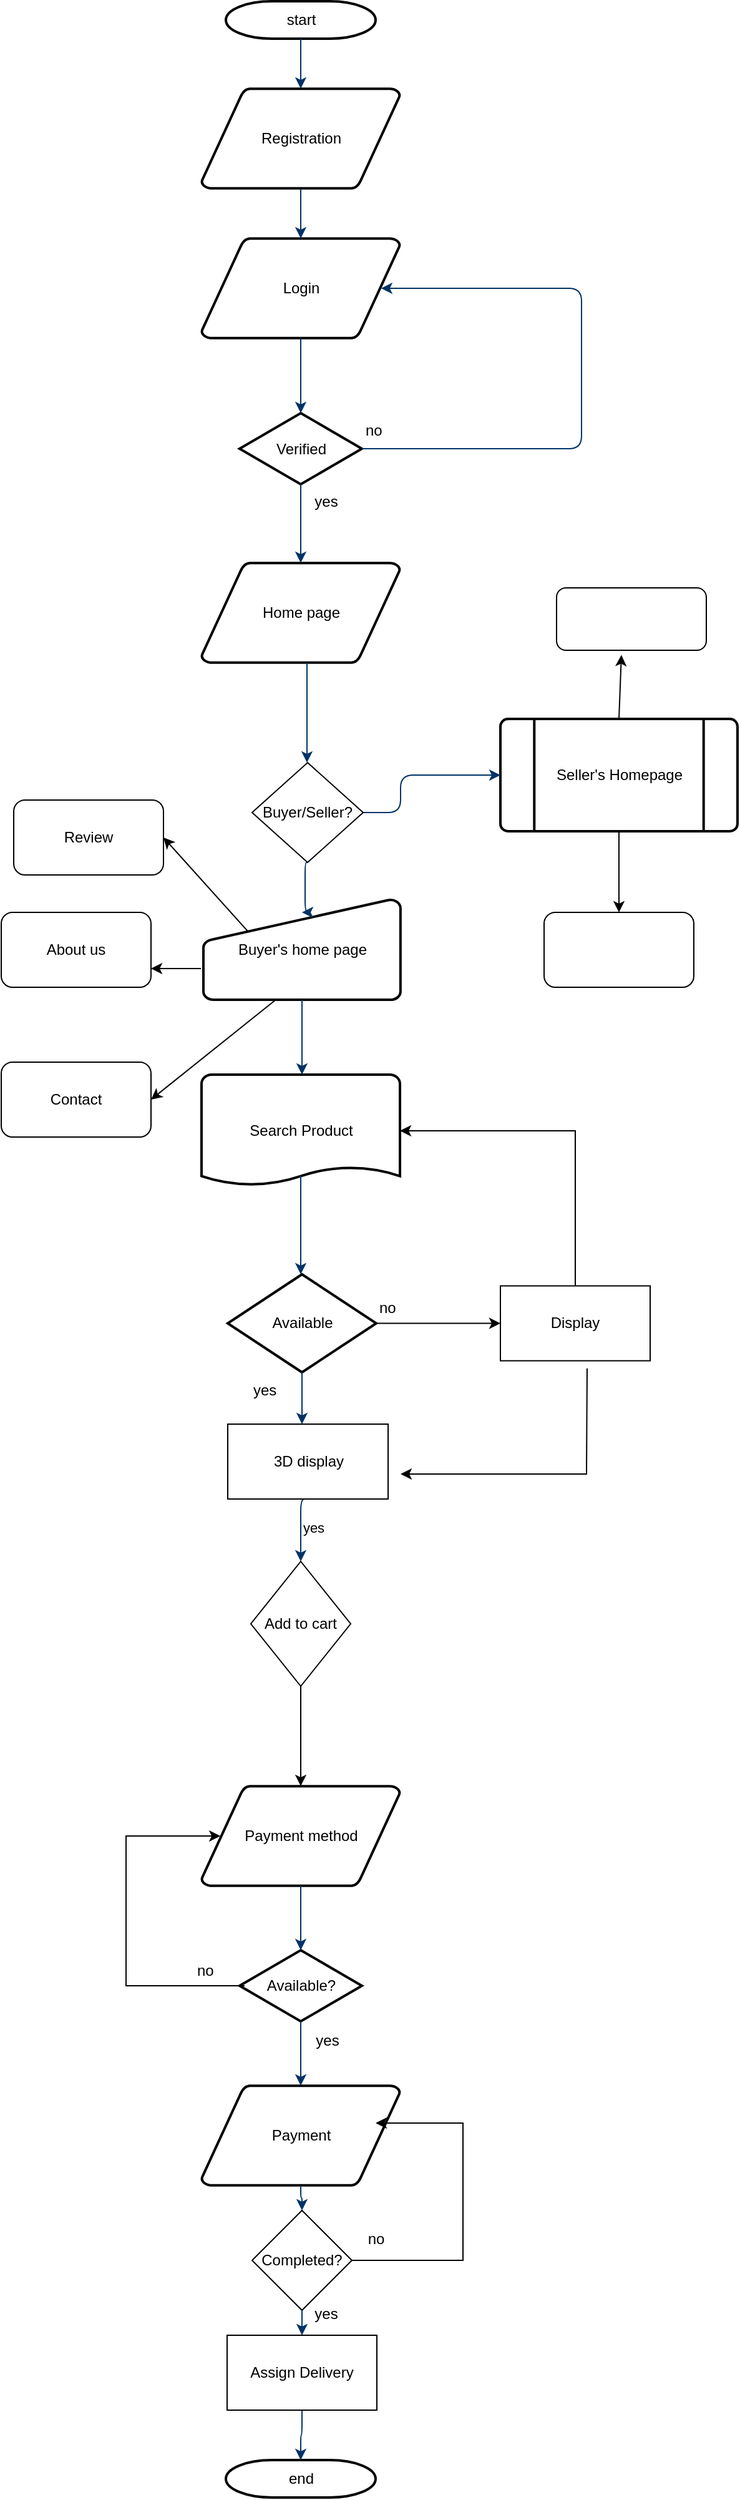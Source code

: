 <mxfile version="26.0.16">
  <diagram id="6a731a19-8d31-9384-78a2-239565b7b9f0" name="Page-1">
    <mxGraphModel dx="983" dy="685" grid="1" gridSize="10" guides="1" tooltips="1" connect="1" arrows="1" fold="1" page="1" pageScale="1" pageWidth="1169" pageHeight="827" background="none" math="0" shadow="0">
      <root>
        <mxCell id="0" />
        <mxCell id="1" parent="0" />
        <mxCell id="2" value="start" style="shape=mxgraph.flowchart.terminator;strokeWidth=2;gradientColor=none;gradientDirection=north;fontStyle=0;html=1;" parent="1" vertex="1">
          <mxGeometry x="260" y="60" width="120" height="30" as="geometry" />
        </mxCell>
        <mxCell id="3" value="Registration" style="shape=mxgraph.flowchart.data;strokeWidth=2;gradientColor=none;gradientDirection=north;fontStyle=0;html=1;" parent="1" vertex="1">
          <mxGeometry x="240.5" y="130" width="159" height="80" as="geometry" />
        </mxCell>
        <mxCell id="4" value="Home page" style="shape=mxgraph.flowchart.data;strokeWidth=2;gradientColor=none;gradientDirection=north;fontStyle=0;html=1;" parent="1" vertex="1">
          <mxGeometry x="240.5" y="510" width="159" height="80" as="geometry" />
        </mxCell>
        <mxCell id="5" value="Login" style="shape=mxgraph.flowchart.data;strokeWidth=2;gradientColor=none;gradientDirection=north;fontStyle=0;html=1;" parent="1" vertex="1">
          <mxGeometry x="240.5" y="250" width="159" height="80" as="geometry" />
        </mxCell>
        <mxCell id="6" value="Verified" style="shape=mxgraph.flowchart.decision;strokeWidth=2;gradientColor=none;gradientDirection=north;fontStyle=0;html=1;" parent="1" vertex="1">
          <mxGeometry x="271" y="390" width="98" height="57" as="geometry" />
        </mxCell>
        <mxCell id="7" style="fontStyle=1;strokeColor=#003366;strokeWidth=1;html=1;" parent="1" source="2" target="3" edge="1">
          <mxGeometry relative="1" as="geometry" />
        </mxCell>
        <mxCell id="8" style="fontStyle=1;strokeColor=#003366;strokeWidth=1;html=1;" parent="1" source="3" target="5" edge="1">
          <mxGeometry relative="1" as="geometry" />
        </mxCell>
        <mxCell id="9" style="entryX=0.5;entryY=0;entryPerimeter=0;fontStyle=1;strokeColor=#003366;strokeWidth=1;html=1;" parent="1" source="5" target="6" edge="1">
          <mxGeometry relative="1" as="geometry" />
        </mxCell>
        <mxCell id="10" value="" style="edgeStyle=elbowEdgeStyle;elbow=horizontal;exitX=1;exitY=0.5;exitPerimeter=0;fontStyle=1;strokeColor=#003366;strokeWidth=1;html=1;entryX=0.905;entryY=0.5;entryDx=0;entryDy=0;entryPerimeter=0;" parent="1" source="6" target="5" edge="1">
          <mxGeometry x="381" y="28.5" width="100" height="100" as="geometry">
            <mxPoint x="750" y="447" as="sourcePoint" />
            <mxPoint x="545" y="280" as="targetPoint" />
            <Array as="points">
              <mxPoint x="545" y="400" />
            </Array>
          </mxGeometry>
        </mxCell>
        <mxCell id="11" value="no" style="text;fontStyle=0;html=1;strokeColor=none;gradientColor=none;fillColor=none;strokeWidth=2;" parent="1" vertex="1">
          <mxGeometry x="370" y="390" width="40" height="26" as="geometry" />
        </mxCell>
        <mxCell id="12" value="" style="edgeStyle=elbowEdgeStyle;elbow=horizontal;fontColor=#001933;fontStyle=1;strokeColor=#003366;strokeWidth=1;html=1;" parent="1" source="6" target="4" edge="1">
          <mxGeometry width="100" height="100" as="geometry">
            <mxPoint y="100" as="sourcePoint" />
            <mxPoint x="100" as="targetPoint" />
          </mxGeometry>
        </mxCell>
        <mxCell id="14" value="yes" style="text;fontStyle=0;html=1;strokeColor=none;gradientColor=none;fillColor=none;strokeWidth=2;align=center;" parent="1" vertex="1">
          <mxGeometry x="320" y="447" width="40" height="26" as="geometry" />
        </mxCell>
        <mxCell id="17" value="" style="edgeStyle=elbowEdgeStyle;elbow=horizontal;fontStyle=1;strokeColor=#003366;strokeWidth=1;html=1;" parent="1" source="4" edge="1">
          <mxGeometry width="100" height="100" as="geometry">
            <mxPoint y="100" as="sourcePoint" />
            <mxPoint x="325" y="670" as="targetPoint" />
          </mxGeometry>
        </mxCell>
        <mxCell id="18" value="Seller&#39;s Homepage" style="shape=mxgraph.flowchart.predefined_process;strokeWidth=2;gradientColor=none;gradientDirection=north;fontStyle=0;html=1;" parent="1" vertex="1">
          <mxGeometry x="480" y="635" width="190" height="90" as="geometry" />
        </mxCell>
        <mxCell id="19" value="" style="edgeStyle=elbowEdgeStyle;elbow=horizontal;exitX=1;exitY=0.5;fontStyle=1;strokeColor=#003366;strokeWidth=1;html=1;exitDx=0;exitDy=0;" parent="1" source="a-PgdZSBIUB6m4_FpvGz-55" target="18" edge="1">
          <mxGeometry width="100" height="100" as="geometry">
            <mxPoint x="394.895" y="740" as="sourcePoint" />
            <mxPoint x="100" as="targetPoint" />
            <Array as="points">
              <mxPoint x="400" y="740" />
            </Array>
          </mxGeometry>
        </mxCell>
        <mxCell id="20" value="Buyer&#39;s home page" style="shape=mxgraph.flowchart.manual_input;strokeWidth=2;gradientColor=none;gradientDirection=north;fontStyle=0;html=1;" parent="1" vertex="1">
          <mxGeometry x="242" y="780" width="158" height="80" as="geometry" />
        </mxCell>
        <mxCell id="21" value="" style="edgeStyle=elbowEdgeStyle;elbow=horizontal;fontStyle=1;strokeColor=#003366;strokeWidth=1;html=1;exitX=0.5;exitY=1;exitDx=0;exitDy=0;" parent="1" source="a-PgdZSBIUB6m4_FpvGz-55" edge="1">
          <mxGeometry width="100" height="100" as="geometry">
            <mxPoint x="321" y="780" as="sourcePoint" />
            <mxPoint x="321" y="790" as="targetPoint" />
          </mxGeometry>
        </mxCell>
        <mxCell id="22" value="Search Product" style="shape=mxgraph.flowchart.document;strokeWidth=2;gradientColor=none;gradientDirection=north;fontStyle=0;html=1;" parent="1" vertex="1">
          <mxGeometry x="240.5" y="920" width="159" height="90" as="geometry" />
        </mxCell>
        <mxCell id="23" value="" style="edgeStyle=elbowEdgeStyle;elbow=horizontal;exitX=0.5;exitY=1;exitPerimeter=0;fontStyle=1;strokeColor=#003366;strokeWidth=1;html=1;" parent="1" source="20" target="22" edge="1">
          <mxGeometry width="100" height="100" as="geometry">
            <mxPoint y="100" as="sourcePoint" />
            <mxPoint x="100" as="targetPoint" />
          </mxGeometry>
        </mxCell>
        <mxCell id="24" value="Available" style="shape=mxgraph.flowchart.decision;strokeWidth=2;gradientColor=none;gradientDirection=north;fontStyle=0;html=1;" parent="1" vertex="1">
          <mxGeometry x="261.5" y="1080" width="119" height="78.5" as="geometry" />
        </mxCell>
        <mxCell id="25" value="" style="edgeStyle=elbowEdgeStyle;elbow=horizontal;exitX=0.5;exitY=0.9;exitPerimeter=0;fontStyle=1;strokeColor=#003366;strokeWidth=1;html=1;" parent="1" source="22" target="24" edge="1">
          <mxGeometry width="100" height="100" as="geometry">
            <mxPoint y="100" as="sourcePoint" />
            <mxPoint x="100" as="targetPoint" />
          </mxGeometry>
        </mxCell>
        <mxCell id="27" value="yes" style="text;fontStyle=0;html=1;strokeColor=none;gradientColor=none;fillColor=none;strokeWidth=2;" parent="1" vertex="1">
          <mxGeometry x="280" y="1158.5" width="40" height="26" as="geometry" />
        </mxCell>
        <mxCell id="30" value="" style="edgeStyle=elbowEdgeStyle;elbow=horizontal;exitX=0.5;exitY=1;exitPerimeter=0;fontStyle=1;strokeColor=#003366;strokeWidth=1;html=1;entryX=0.5;entryY=0;entryDx=0;entryDy=0;" parent="1" source="a-PgdZSBIUB6m4_FpvGz-60" target="a-PgdZSBIUB6m4_FpvGz-63" edge="1">
          <mxGeometry width="100" height="100" as="geometry">
            <mxPoint y="100" as="sourcePoint" />
            <mxPoint x="325" y="1300" as="targetPoint" />
            <Array as="points">
              <mxPoint x="320" y="1310" />
            </Array>
          </mxGeometry>
        </mxCell>
        <mxCell id="a-PgdZSBIUB6m4_FpvGz-62" value="yes" style="edgeLabel;html=1;align=center;verticalAlign=middle;resizable=0;points=[];" vertex="1" connectable="0" parent="30">
          <mxGeometry relative="1" as="geometry">
            <mxPoint x="10" as="offset" />
          </mxGeometry>
        </mxCell>
        <mxCell id="34" value="Payment method" style="shape=mxgraph.flowchart.data;strokeWidth=2;gradientColor=none;gradientDirection=north;fontStyle=0;html=1;" parent="1" vertex="1">
          <mxGeometry x="240.5" y="1490" width="159" height="80" as="geometry" />
        </mxCell>
        <mxCell id="37" value="Available?" style="shape=mxgraph.flowchart.decision;strokeWidth=2;gradientColor=none;gradientDirection=north;fontStyle=0;html=1;" parent="1" vertex="1">
          <mxGeometry x="271" y="1621.5" width="98" height="57" as="geometry" />
        </mxCell>
        <mxCell id="38" value="Payment" style="shape=mxgraph.flowchart.data;strokeWidth=2;gradientColor=none;gradientDirection=north;fontStyle=0;html=1;" parent="1" vertex="1">
          <mxGeometry x="240.5" y="1730" width="159" height="80" as="geometry" />
        </mxCell>
        <mxCell id="40" value="end" style="shape=mxgraph.flowchart.terminator;strokeWidth=2;gradientColor=none;gradientDirection=north;fontStyle=0;html=1;" parent="1" vertex="1">
          <mxGeometry x="260" y="2030" width="120" height="30" as="geometry" />
        </mxCell>
        <mxCell id="41" value="" style="edgeStyle=elbowEdgeStyle;elbow=vertical;exitX=0.5;exitY=1;exitPerimeter=0;entryX=0.5;entryY=0;entryPerimeter=0;fontStyle=1;strokeColor=#003366;strokeWidth=1;html=1;" parent="1" source="34" target="37" edge="1">
          <mxGeometry width="100" height="100" as="geometry">
            <mxPoint y="100" as="sourcePoint" />
            <mxPoint x="100" as="targetPoint" />
          </mxGeometry>
        </mxCell>
        <mxCell id="42" value="" style="edgeStyle=elbowEdgeStyle;elbow=vertical;exitX=0.5;exitY=1;exitPerimeter=0;entryX=0.5;entryY=0;entryPerimeter=0;fontStyle=1;strokeColor=#003366;strokeWidth=1;html=1;" parent="1" source="37" target="38" edge="1">
          <mxGeometry width="100" height="100" as="geometry">
            <mxPoint y="100" as="sourcePoint" />
            <mxPoint x="100" as="targetPoint" />
          </mxGeometry>
        </mxCell>
        <mxCell id="43" value="" style="edgeStyle=elbowEdgeStyle;elbow=vertical;exitX=0.5;exitY=1;exitPerimeter=0;entryX=0.5;entryY=0;entryPerimeter=0;fontStyle=1;strokeColor=#003366;strokeWidth=1;html=1;" parent="1" source="a-PgdZSBIUB6m4_FpvGz-71" target="40" edge="1">
          <mxGeometry width="100" height="100" as="geometry">
            <mxPoint y="100" as="sourcePoint" />
            <mxPoint x="100" as="targetPoint" />
          </mxGeometry>
        </mxCell>
        <mxCell id="a-PgdZSBIUB6m4_FpvGz-57" value="" style="edgeStyle=orthogonalEdgeStyle;rounded=0;orthogonalLoop=1;jettySize=auto;html=1;exitX=1;exitY=0.5;exitDx=0;exitDy=0;exitPerimeter=0;" edge="1" parent="1" source="24" target="a-PgdZSBIUB6m4_FpvGz-56">
          <mxGeometry relative="1" as="geometry" />
        </mxCell>
        <mxCell id="46" value="no" style="text;fontStyle=0;html=1;strokeColor=none;gradientColor=none;fillColor=none;strokeWidth=2;" parent="1" vertex="1">
          <mxGeometry x="380.5" y="1093.25" width="39.5" height="26" as="geometry" />
        </mxCell>
        <mxCell id="53" value="yes" style="text;fontStyle=0;html=1;strokeColor=none;gradientColor=none;fillColor=none;strokeWidth=2;align=center;" parent="1" vertex="1">
          <mxGeometry x="321" y="1680" width="40" height="26" as="geometry" />
        </mxCell>
        <mxCell id="55" value="no" style="text;fontStyle=0;html=1;strokeColor=none;gradientColor=none;fillColor=none;strokeWidth=2;" parent="1" vertex="1">
          <mxGeometry x="235" y="1624" width="40" height="26" as="geometry" />
        </mxCell>
        <mxCell id="a-PgdZSBIUB6m4_FpvGz-55" value="Buyer/Seller?" style="rhombus;whiteSpace=wrap;html=1;" vertex="1" parent="1">
          <mxGeometry x="281" y="670" width="89" height="80" as="geometry" />
        </mxCell>
        <mxCell id="a-PgdZSBIUB6m4_FpvGz-56" value="Display" style="whiteSpace=wrap;html=1;" vertex="1" parent="1">
          <mxGeometry x="480" y="1089.25" width="120" height="60" as="geometry" />
        </mxCell>
        <mxCell id="a-PgdZSBIUB6m4_FpvGz-59" value="" style="endArrow=classic;html=1;rounded=0;exitX=0.5;exitY=0;exitDx=0;exitDy=0;entryX=1;entryY=0.5;entryDx=0;entryDy=0;entryPerimeter=0;" edge="1" parent="1" source="a-PgdZSBIUB6m4_FpvGz-56" target="22">
          <mxGeometry width="50" height="50" relative="1" as="geometry">
            <mxPoint x="390" y="1050" as="sourcePoint" />
            <mxPoint x="440" y="1000" as="targetPoint" />
            <Array as="points">
              <mxPoint x="540" y="965" />
            </Array>
          </mxGeometry>
        </mxCell>
        <mxCell id="a-PgdZSBIUB6m4_FpvGz-61" value="" style="edgeStyle=elbowEdgeStyle;elbow=horizontal;exitX=0.5;exitY=1;exitPerimeter=0;fontStyle=1;strokeColor=#003366;strokeWidth=1;html=1;" edge="1" parent="1" source="24" target="a-PgdZSBIUB6m4_FpvGz-60">
          <mxGeometry width="100" height="100" as="geometry">
            <mxPoint x="321" y="1158" as="sourcePoint" />
            <mxPoint x="321" y="1310" as="targetPoint" />
          </mxGeometry>
        </mxCell>
        <mxCell id="a-PgdZSBIUB6m4_FpvGz-60" value="3D display" style="rounded=0;whiteSpace=wrap;html=1;" vertex="1" parent="1">
          <mxGeometry x="261.5" y="1200" width="128.5" height="60" as="geometry" />
        </mxCell>
        <mxCell id="a-PgdZSBIUB6m4_FpvGz-64" style="edgeStyle=orthogonalEdgeStyle;rounded=0;orthogonalLoop=1;jettySize=auto;html=1;exitX=0.5;exitY=1;exitDx=0;exitDy=0;" edge="1" parent="1" source="a-PgdZSBIUB6m4_FpvGz-63">
          <mxGeometry relative="1" as="geometry">
            <mxPoint x="319.5" y="1410" as="targetPoint" />
          </mxGeometry>
        </mxCell>
        <mxCell id="a-PgdZSBIUB6m4_FpvGz-63" value="Add to cart" style="rhombus;whiteSpace=wrap;html=1;" vertex="1" parent="1">
          <mxGeometry x="280" y="1310" width="80" height="100" as="geometry" />
        </mxCell>
        <mxCell id="a-PgdZSBIUB6m4_FpvGz-65" style="edgeStyle=orthogonalEdgeStyle;rounded=0;orthogonalLoop=1;jettySize=auto;html=1;exitX=0.5;exitY=1;exitDx=0;exitDy=0;entryX=0.5;entryY=0;entryDx=0;entryDy=0;entryPerimeter=0;" edge="1" parent="1" source="a-PgdZSBIUB6m4_FpvGz-63" target="34">
          <mxGeometry relative="1" as="geometry" />
        </mxCell>
        <mxCell id="a-PgdZSBIUB6m4_FpvGz-66" value="" style="endArrow=classic;html=1;rounded=0;exitX=0.579;exitY=1.103;exitDx=0;exitDy=0;exitPerimeter=0;" edge="1" parent="1" source="a-PgdZSBIUB6m4_FpvGz-56">
          <mxGeometry width="50" height="50" relative="1" as="geometry">
            <mxPoint x="330" y="1090" as="sourcePoint" />
            <mxPoint x="400" y="1240" as="targetPoint" />
            <Array as="points">
              <mxPoint x="549" y="1240" />
            </Array>
          </mxGeometry>
        </mxCell>
        <mxCell id="a-PgdZSBIUB6m4_FpvGz-67" value="" style="endArrow=classic;html=1;rounded=0;exitX=1;exitY=1;exitDx=0;exitDy=0;entryX=0.095;entryY=0.5;entryDx=0;entryDy=0;entryPerimeter=0;" edge="1" parent="1" source="55" target="34">
          <mxGeometry width="50" height="50" relative="1" as="geometry">
            <mxPoint x="210" y="1670" as="sourcePoint" />
            <mxPoint x="250" y="1480" as="targetPoint" />
            <Array as="points">
              <mxPoint x="180" y="1650" />
              <mxPoint x="180" y="1530" />
            </Array>
          </mxGeometry>
        </mxCell>
        <mxCell id="a-PgdZSBIUB6m4_FpvGz-69" value="" style="edgeStyle=elbowEdgeStyle;elbow=vertical;exitX=0.5;exitY=1;exitPerimeter=0;entryX=0.5;entryY=0;entryPerimeter=0;fontStyle=1;strokeColor=#003366;strokeWidth=1;html=1;" edge="1" parent="1" source="38" target="a-PgdZSBIUB6m4_FpvGz-68">
          <mxGeometry width="100" height="100" as="geometry">
            <mxPoint x="320" y="1810" as="sourcePoint" />
            <mxPoint x="320" y="1910" as="targetPoint" />
          </mxGeometry>
        </mxCell>
        <mxCell id="a-PgdZSBIUB6m4_FpvGz-68" value="Completed?" style="rhombus;whiteSpace=wrap;html=1;" vertex="1" parent="1">
          <mxGeometry x="281" y="1830" width="80" height="80" as="geometry" />
        </mxCell>
        <mxCell id="a-PgdZSBIUB6m4_FpvGz-70" value="" style="edgeStyle=elbowEdgeStyle;elbow=vertical;exitX=0.5;exitY=1;exitPerimeter=0;entryX=0.5;entryY=0;entryPerimeter=0;fontStyle=1;strokeColor=#003366;strokeWidth=1;html=1;" edge="1" parent="1" source="a-PgdZSBIUB6m4_FpvGz-68" target="a-PgdZSBIUB6m4_FpvGz-71">
          <mxGeometry width="100" height="100" as="geometry">
            <mxPoint x="321" y="1910" as="sourcePoint" />
            <mxPoint x="320" y="2030" as="targetPoint" />
          </mxGeometry>
        </mxCell>
        <mxCell id="a-PgdZSBIUB6m4_FpvGz-71" value="Assign Delivery" style="rounded=0;whiteSpace=wrap;html=1;" vertex="1" parent="1">
          <mxGeometry x="261" y="1930" width="120" height="60" as="geometry" />
        </mxCell>
        <mxCell id="a-PgdZSBIUB6m4_FpvGz-72" value="" style="endArrow=classic;html=1;rounded=0;exitX=1;exitY=0.5;exitDx=0;exitDy=0;" edge="1" parent="1" source="a-PgdZSBIUB6m4_FpvGz-68">
          <mxGeometry width="50" height="50" relative="1" as="geometry">
            <mxPoint x="330" y="1810" as="sourcePoint" />
            <mxPoint x="380" y="1760" as="targetPoint" />
            <Array as="points">
              <mxPoint x="450" y="1870" />
              <mxPoint x="450" y="1760" />
            </Array>
          </mxGeometry>
        </mxCell>
        <mxCell id="a-PgdZSBIUB6m4_FpvGz-73" value="yes" style="text;html=1;align=center;verticalAlign=middle;resizable=0;points=[];autosize=1;strokeColor=none;fillColor=none;" vertex="1" parent="1">
          <mxGeometry x="320" y="1898" width="40" height="30" as="geometry" />
        </mxCell>
        <mxCell id="a-PgdZSBIUB6m4_FpvGz-74" value="no" style="text;html=1;align=center;verticalAlign=middle;resizable=0;points=[];autosize=1;strokeColor=none;fillColor=none;" vertex="1" parent="1">
          <mxGeometry x="360" y="1838" width="40" height="30" as="geometry" />
        </mxCell>
        <mxCell id="a-PgdZSBIUB6m4_FpvGz-75" value="" style="rounded=1;whiteSpace=wrap;html=1;" vertex="1" parent="1">
          <mxGeometry x="515" y="790" width="120" height="60" as="geometry" />
        </mxCell>
        <mxCell id="a-PgdZSBIUB6m4_FpvGz-76" value="" style="rounded=1;whiteSpace=wrap;html=1;" vertex="1" parent="1">
          <mxGeometry x="525" y="530" width="120" height="50" as="geometry" />
        </mxCell>
        <mxCell id="a-PgdZSBIUB6m4_FpvGz-77" value="" style="endArrow=classic;html=1;rounded=0;exitX=0.5;exitY=1;exitDx=0;exitDy=0;exitPerimeter=0;entryX=0.5;entryY=0;entryDx=0;entryDy=0;" edge="1" parent="1" source="18" target="a-PgdZSBIUB6m4_FpvGz-75">
          <mxGeometry width="50" height="50" relative="1" as="geometry">
            <mxPoint x="220" y="710" as="sourcePoint" />
            <mxPoint x="270" y="660" as="targetPoint" />
          </mxGeometry>
        </mxCell>
        <mxCell id="a-PgdZSBIUB6m4_FpvGz-78" value="" style="endArrow=classic;html=1;rounded=0;exitX=0.5;exitY=0;exitDx=0;exitDy=0;exitPerimeter=0;entryX=0.433;entryY=1.075;entryDx=0;entryDy=0;entryPerimeter=0;" edge="1" parent="1" source="18" target="a-PgdZSBIUB6m4_FpvGz-76">
          <mxGeometry width="50" height="50" relative="1" as="geometry">
            <mxPoint x="220" y="710" as="sourcePoint" />
            <mxPoint x="270" y="660" as="targetPoint" />
          </mxGeometry>
        </mxCell>
        <mxCell id="a-PgdZSBIUB6m4_FpvGz-79" value="Review" style="rounded=1;whiteSpace=wrap;html=1;" vertex="1" parent="1">
          <mxGeometry x="90" y="700" width="120" height="60" as="geometry" />
        </mxCell>
        <mxCell id="a-PgdZSBIUB6m4_FpvGz-80" value="Contact" style="rounded=1;whiteSpace=wrap;html=1;" vertex="1" parent="1">
          <mxGeometry x="80" y="910" width="120" height="60" as="geometry" />
        </mxCell>
        <mxCell id="a-PgdZSBIUB6m4_FpvGz-81" value="About us" style="rounded=1;whiteSpace=wrap;html=1;" vertex="1" parent="1">
          <mxGeometry x="80" y="790" width="120" height="60" as="geometry" />
        </mxCell>
        <mxCell id="a-PgdZSBIUB6m4_FpvGz-82" value="" style="endArrow=classic;html=1;rounded=0;entryX=1;entryY=0.5;entryDx=0;entryDy=0;" edge="1" parent="1" target="a-PgdZSBIUB6m4_FpvGz-80">
          <mxGeometry width="50" height="50" relative="1" as="geometry">
            <mxPoint x="300" y="860" as="sourcePoint" />
            <mxPoint x="300" y="850" as="targetPoint" />
          </mxGeometry>
        </mxCell>
        <mxCell id="a-PgdZSBIUB6m4_FpvGz-83" value="" style="endArrow=classic;html=1;rounded=0;entryX=1;entryY=0.75;entryDx=0;entryDy=0;" edge="1" parent="1" target="a-PgdZSBIUB6m4_FpvGz-81">
          <mxGeometry width="50" height="50" relative="1" as="geometry">
            <mxPoint x="240" y="835" as="sourcePoint" />
            <mxPoint x="300" y="850" as="targetPoint" />
          </mxGeometry>
        </mxCell>
        <mxCell id="a-PgdZSBIUB6m4_FpvGz-86" value="" style="endArrow=classic;html=1;rounded=0;entryX=1;entryY=0.5;entryDx=0;entryDy=0;exitX=0.227;exitY=0.318;exitDx=0;exitDy=0;exitPerimeter=0;" edge="1" parent="1" source="20" target="a-PgdZSBIUB6m4_FpvGz-79">
          <mxGeometry width="50" height="50" relative="1" as="geometry">
            <mxPoint x="260" y="800" as="sourcePoint" />
            <mxPoint x="300" y="850" as="targetPoint" />
          </mxGeometry>
        </mxCell>
      </root>
    </mxGraphModel>
  </diagram>
</mxfile>
